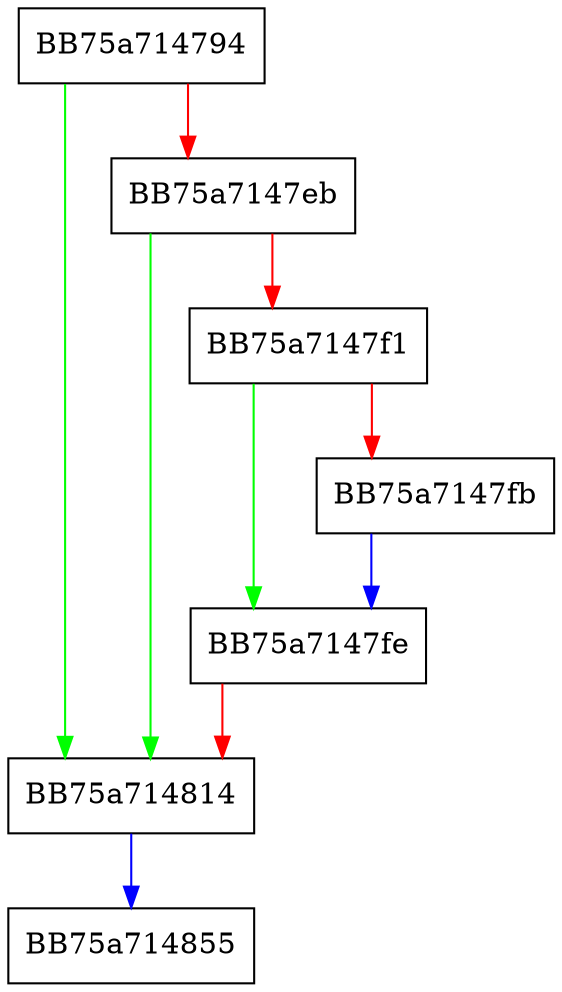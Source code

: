 digraph SetModMonEnforceBlockLoadDLLData {
  node [shape="box"];
  graph [splines=ortho];
  BB75a714794 -> BB75a714814 [color="green"];
  BB75a714794 -> BB75a7147eb [color="red"];
  BB75a7147eb -> BB75a714814 [color="green"];
  BB75a7147eb -> BB75a7147f1 [color="red"];
  BB75a7147f1 -> BB75a7147fe [color="green"];
  BB75a7147f1 -> BB75a7147fb [color="red"];
  BB75a7147fb -> BB75a7147fe [color="blue"];
  BB75a7147fe -> BB75a714814 [color="red"];
  BB75a714814 -> BB75a714855 [color="blue"];
}
